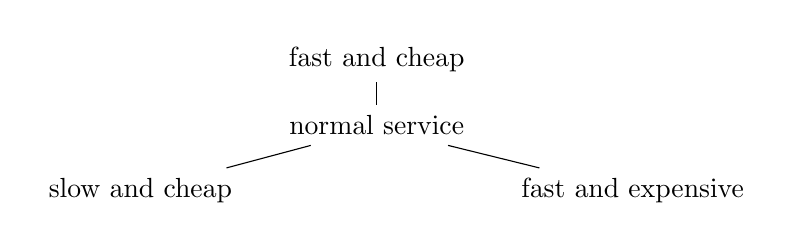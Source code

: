 \begin{tikzpicture}
    \node at (0,0) {
        \begin{tikzcd}[column sep=small, row sep=0.3cm]
                                                 & \text{fast and cheap} \arrow[d,dash] & \\
                                                 & \text{normal service}                & \\
            \text{slow and cheap}\arrow[ur,dash] &                                      & \text{fast and expensive}\arrow[ul,dash]
        \end{tikzcd}
    };
\end{tikzpicture}

